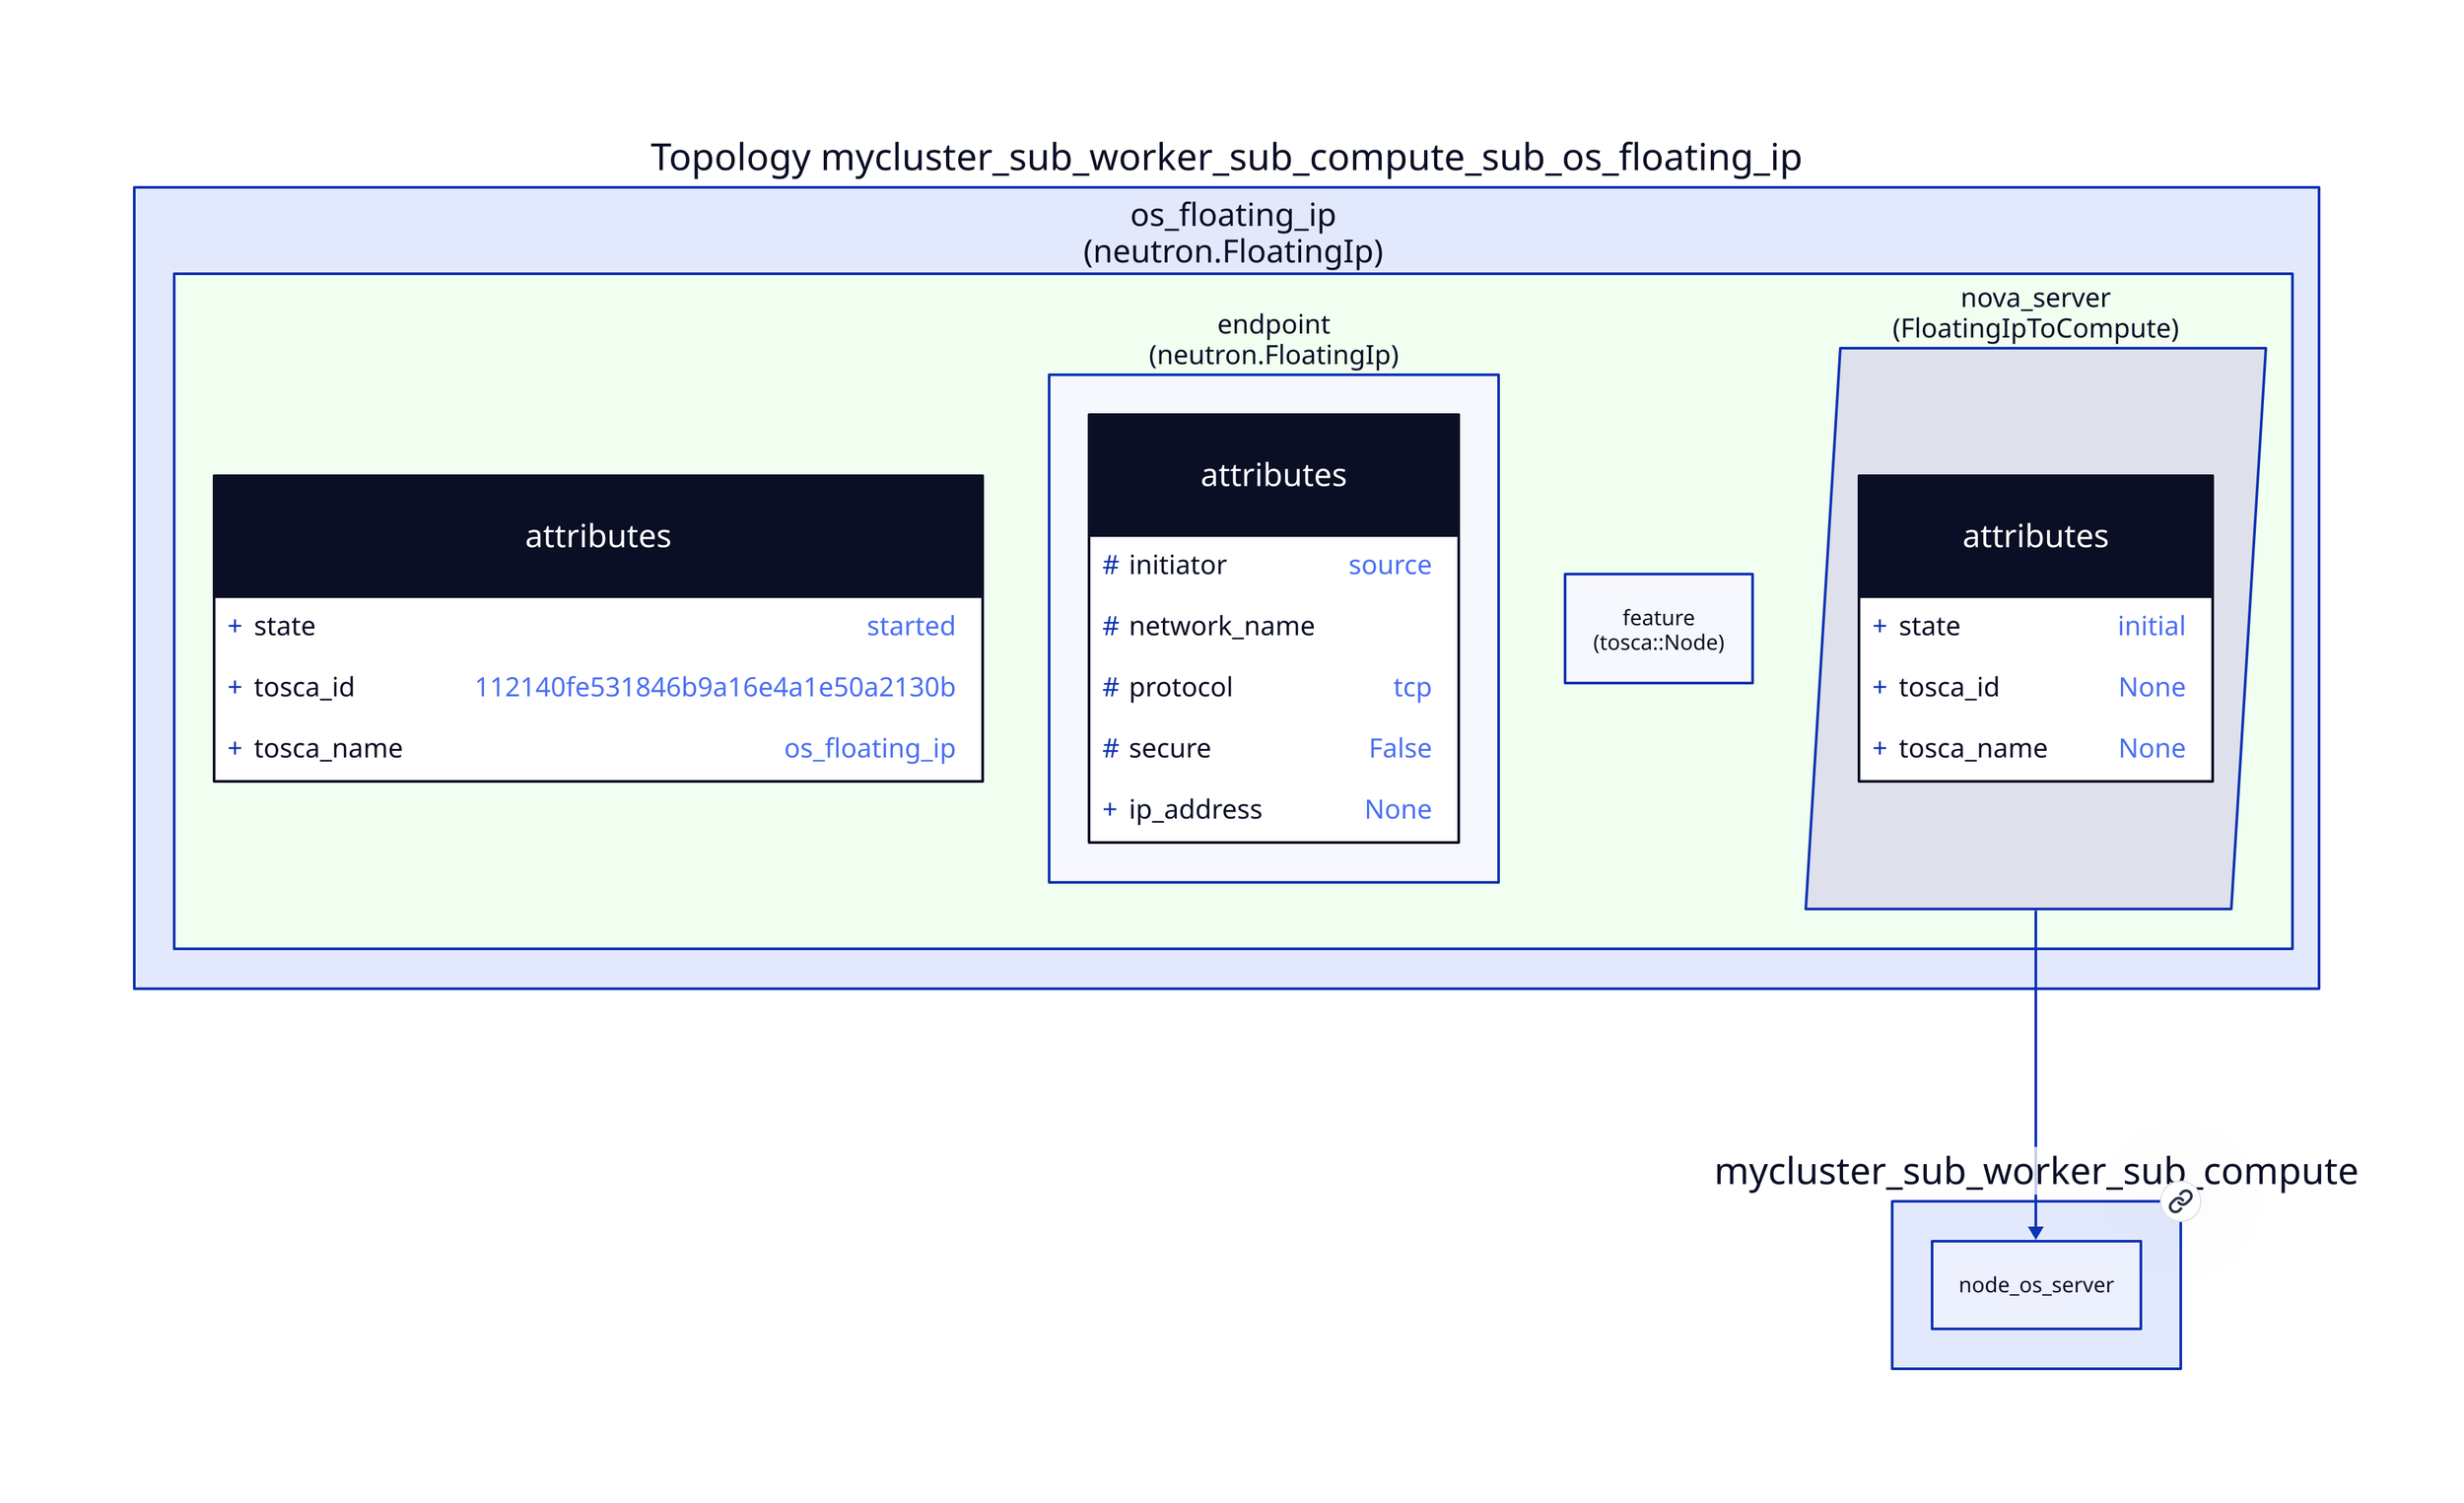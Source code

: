 
  mycluster_sub_worker_sub_compute_sub_os_floating_ip: "Topology mycluster_sub_worker_sub_compute_sub_os_floating_ip" {
  
  node_os_floating_ip: "os_floating_ip\n(neutron.FloatingIp)" {
  
    style { fill: honeydew }
    
  attributes {
    shape: class
  
    +state: "started"
    
    +tosca_id: "112140fe531846b9a16e4a1e50a2130b"
    
    +tosca_name: "os_floating_ip"
    
  }
  
  endpoint: "endpoint\n(neutron.FloatingIp)" {
  
  attributes {
    shape: class
  
    \#initiator: "source"
    
    \#network_name: ""
    
    \#protocol: "tcp"
    
    \#secure: "False"
    
    +ip_address: "None"
    
  }
  
  }
  
  feature: "feature\n(tosca::Node)" {
  
  }
  
  rel_nova_server: "nova_server\n(FloatingIpToCompute)" {
    shape: parallelogram
  
  attributes {
    shape: class
  
    +state: "initial"
    
    +tosca_id: "None"
    
    +tosca_name: "None"
    
  }
  
  }
  
  }
  
  }
  
      mycluster_sub_worker_sub_compute { link: "./mycluster_sub_worker_sub_compute.svg" }
      mycluster_sub_worker_sub_compute_sub_os_floating_ip.node_os_floating_ip.rel_nova_server -> mycluster_sub_worker_sub_compute.node_os_server
      